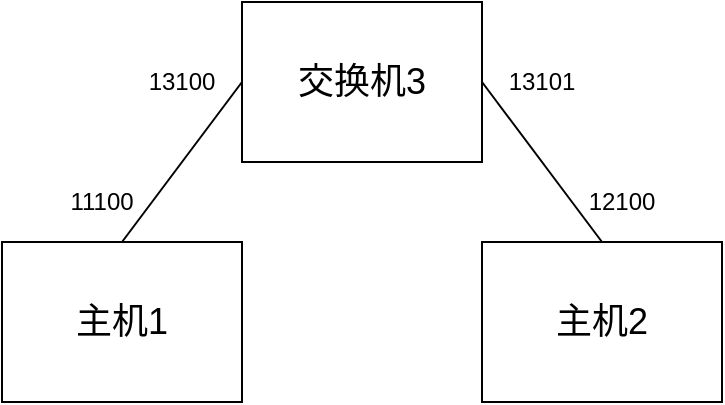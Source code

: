 <mxfile>
    <diagram id="oLIsEoF2bJeQ9hwyZAt9" name="Page-1">
        <mxGraphModel dx="716" dy="614" grid="1" gridSize="10" guides="1" tooltips="1" connect="1" arrows="1" fold="1" page="1" pageScale="1" pageWidth="827" pageHeight="1169" math="0" shadow="0">
            <root>
                <mxCell id="0"/>
                <mxCell id="1" parent="0"/>
                <mxCell id="5" style="edgeStyle=none;html=1;exitX=0;exitY=0.5;exitDx=0;exitDy=0;entryX=0.5;entryY=0;entryDx=0;entryDy=0;endArrow=none;endFill=0;" edge="1" parent="1" source="2" target="3">
                    <mxGeometry relative="1" as="geometry"/>
                </mxCell>
                <mxCell id="6" style="edgeStyle=none;html=1;exitX=1;exitY=0.5;exitDx=0;exitDy=0;entryX=0.5;entryY=0;entryDx=0;entryDy=0;endArrow=none;endFill=0;" edge="1" parent="1" source="2" target="4">
                    <mxGeometry relative="1" as="geometry"/>
                </mxCell>
                <mxCell id="2" value="&lt;font style=&quot;font-size: 18px&quot;&gt;交换机3&lt;/font&gt;" style="rounded=0;whiteSpace=wrap;html=1;" vertex="1" parent="1">
                    <mxGeometry x="320" y="120" width="120" height="80" as="geometry"/>
                </mxCell>
                <mxCell id="3" value="&lt;font style=&quot;font-size: 18px&quot;&gt;主机1&lt;/font&gt;" style="rounded=0;whiteSpace=wrap;html=1;" vertex="1" parent="1">
                    <mxGeometry x="200" y="240" width="120" height="80" as="geometry"/>
                </mxCell>
                <mxCell id="4" value="&lt;font style=&quot;font-size: 18px&quot;&gt;主机2&lt;/font&gt;" style="rounded=0;whiteSpace=wrap;html=1;" vertex="1" parent="1">
                    <mxGeometry x="440" y="240" width="120" height="80" as="geometry"/>
                </mxCell>
                <mxCell id="7" value="11100" style="text;html=1;strokeColor=none;fillColor=none;align=center;verticalAlign=middle;whiteSpace=wrap;rounded=0;" vertex="1" parent="1">
                    <mxGeometry x="230" y="210" width="40" height="20" as="geometry"/>
                </mxCell>
                <mxCell id="8" value="13100" style="text;html=1;strokeColor=none;fillColor=none;align=center;verticalAlign=middle;whiteSpace=wrap;rounded=0;" vertex="1" parent="1">
                    <mxGeometry x="270" y="150" width="40" height="20" as="geometry"/>
                </mxCell>
                <mxCell id="11" value="13101" style="text;html=1;strokeColor=none;fillColor=none;align=center;verticalAlign=middle;whiteSpace=wrap;rounded=0;" vertex="1" parent="1">
                    <mxGeometry x="450" y="150" width="40" height="20" as="geometry"/>
                </mxCell>
                <mxCell id="12" value="12100" style="text;html=1;strokeColor=none;fillColor=none;align=center;verticalAlign=middle;whiteSpace=wrap;rounded=0;" vertex="1" parent="1">
                    <mxGeometry x="490" y="210" width="40" height="20" as="geometry"/>
                </mxCell>
            </root>
        </mxGraphModel>
    </diagram>
</mxfile>